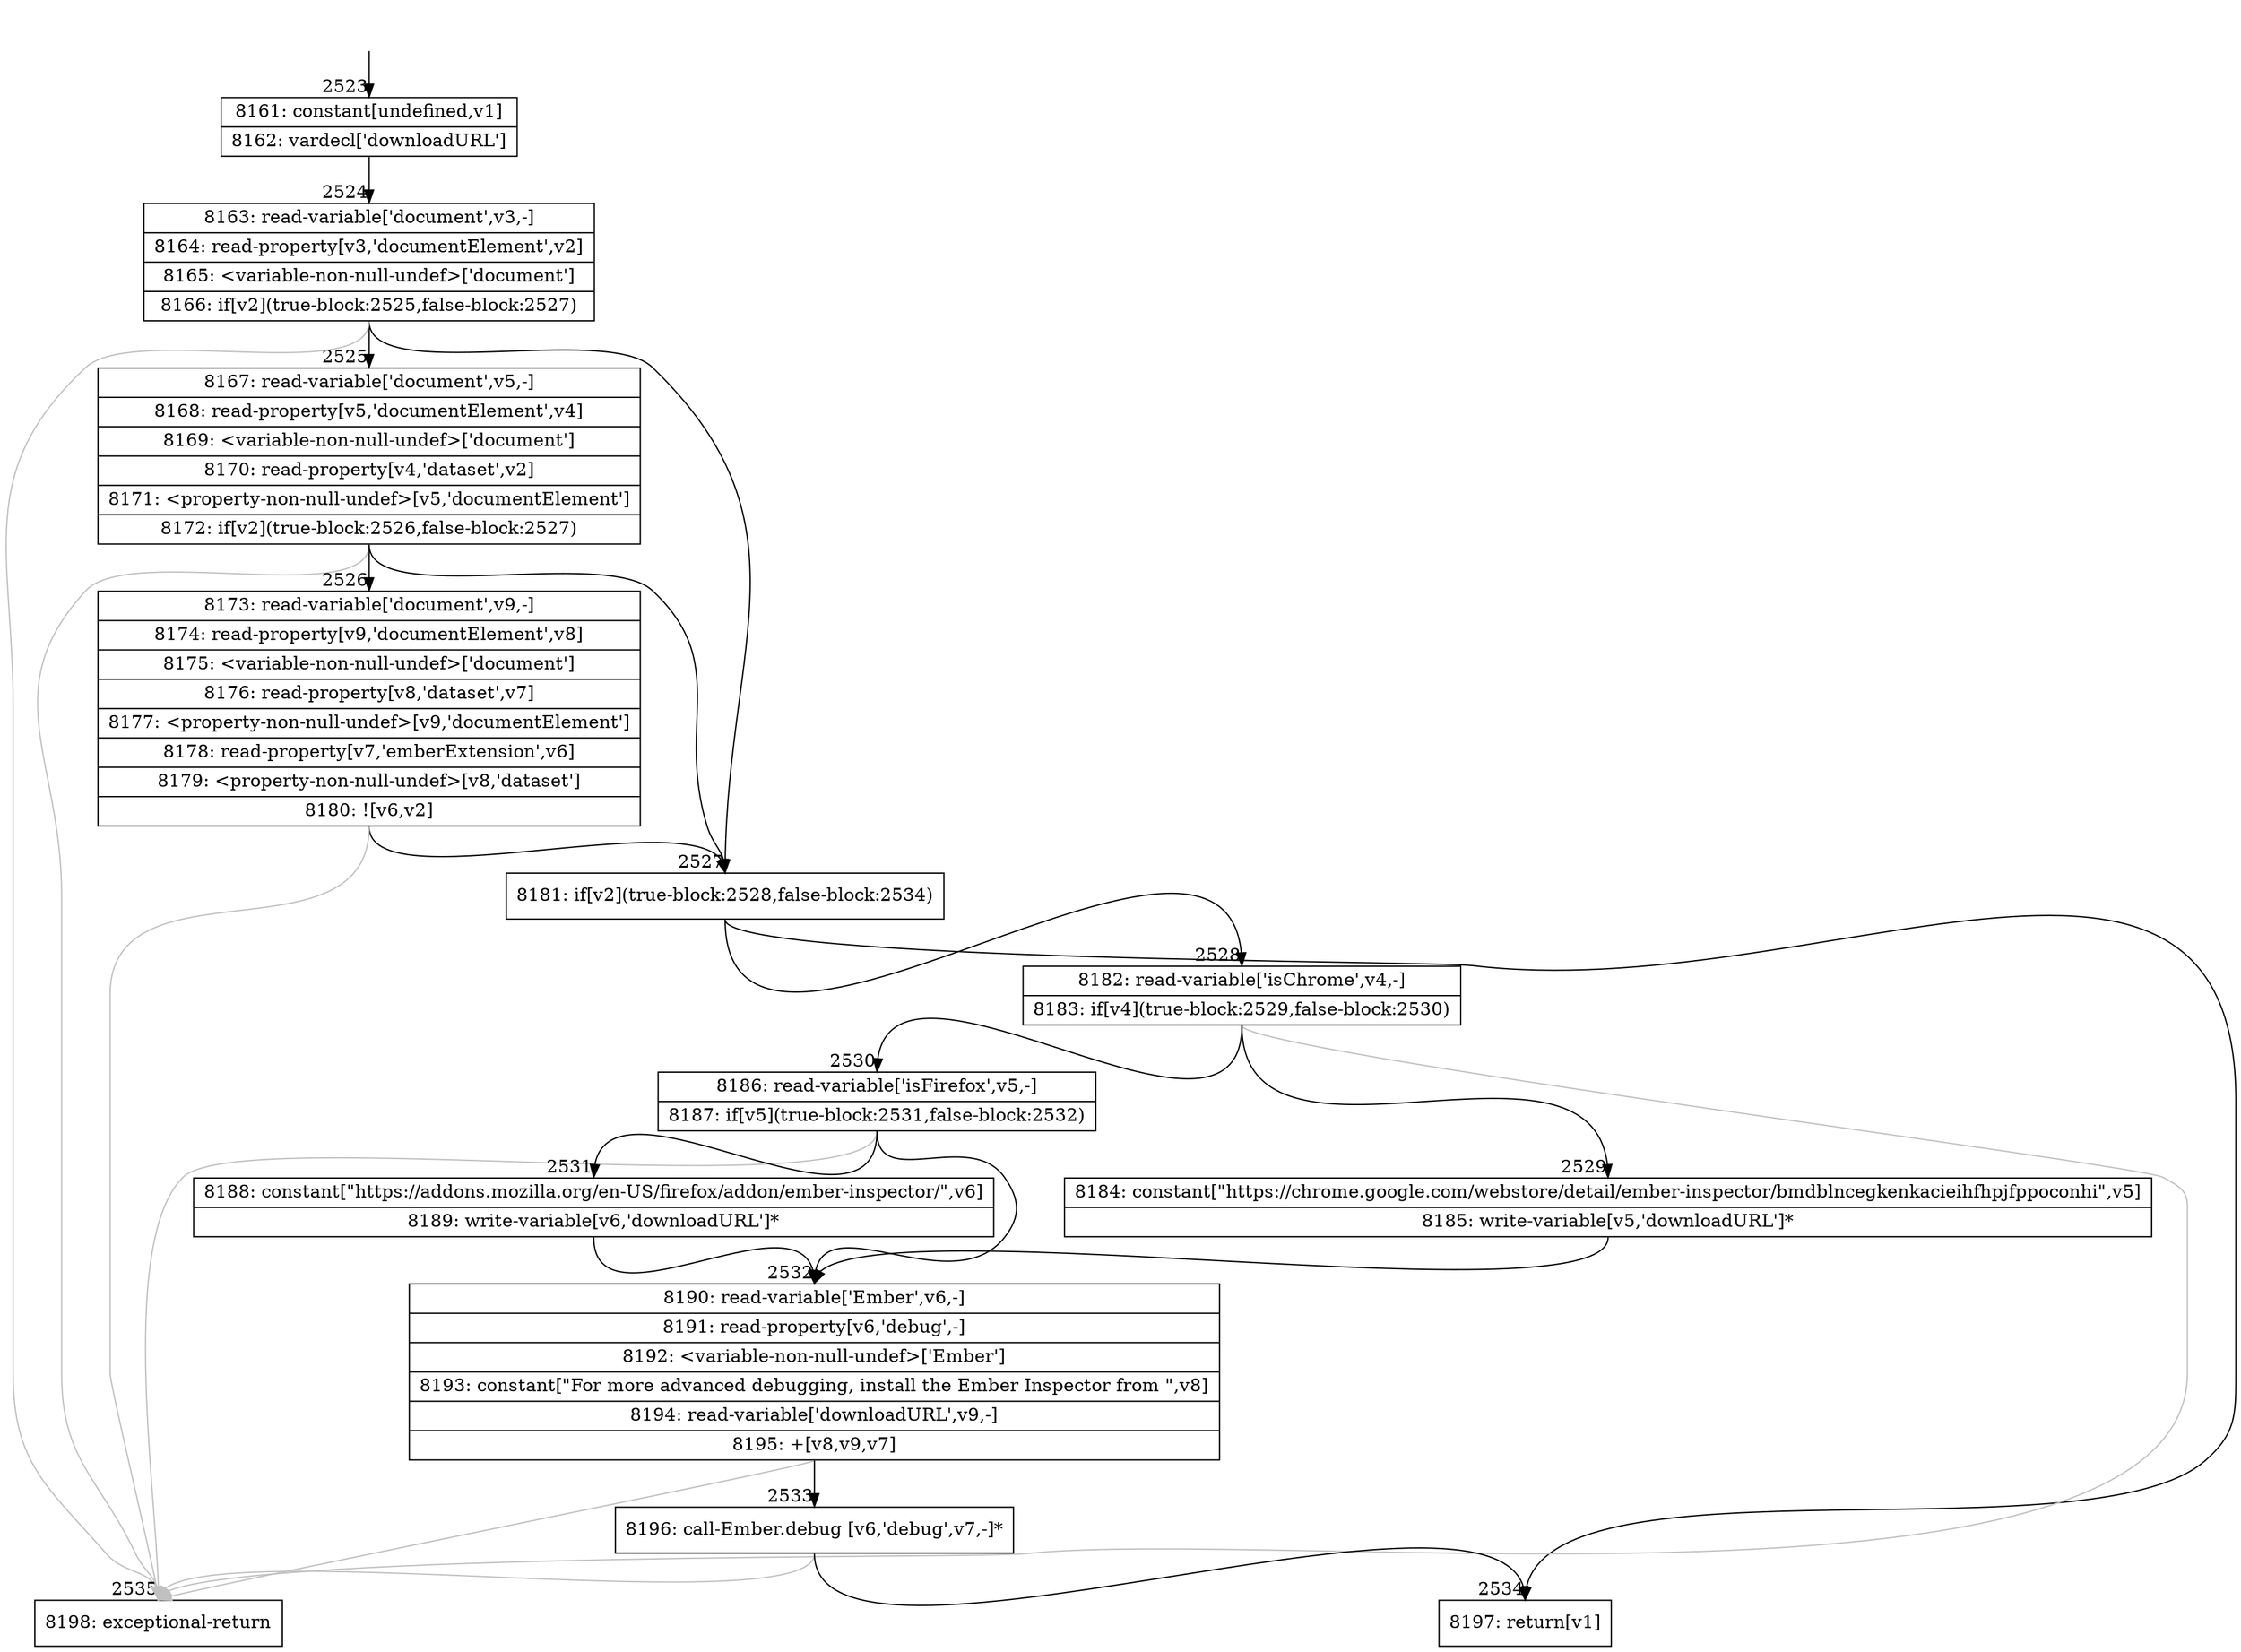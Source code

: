 digraph {
rankdir="TD"
BB_entry193[shape=none,label=""];
BB_entry193 -> BB2523 [tailport=s, headport=n, headlabel="    2523"]
BB2523 [shape=record label="{8161: constant[undefined,v1]|8162: vardecl['downloadURL']}" ] 
BB2523 -> BB2524 [tailport=s, headport=n, headlabel="      2524"]
BB2524 [shape=record label="{8163: read-variable['document',v3,-]|8164: read-property[v3,'documentElement',v2]|8165: \<variable-non-null-undef\>['document']|8166: if[v2](true-block:2525,false-block:2527)}" ] 
BB2524 -> BB2527 [tailport=s, headport=n, headlabel="      2527"]
BB2524 -> BB2525 [tailport=s, headport=n, headlabel="      2525"]
BB2524 -> BB2535 [tailport=s, headport=n, color=gray, headlabel="      2535"]
BB2525 [shape=record label="{8167: read-variable['document',v5,-]|8168: read-property[v5,'documentElement',v4]|8169: \<variable-non-null-undef\>['document']|8170: read-property[v4,'dataset',v2]|8171: \<property-non-null-undef\>[v5,'documentElement']|8172: if[v2](true-block:2526,false-block:2527)}" ] 
BB2525 -> BB2527 [tailport=s, headport=n]
BB2525 -> BB2526 [tailport=s, headport=n, headlabel="      2526"]
BB2525 -> BB2535 [tailport=s, headport=n, color=gray]
BB2526 [shape=record label="{8173: read-variable['document',v9,-]|8174: read-property[v9,'documentElement',v8]|8175: \<variable-non-null-undef\>['document']|8176: read-property[v8,'dataset',v7]|8177: \<property-non-null-undef\>[v9,'documentElement']|8178: read-property[v7,'emberExtension',v6]|8179: \<property-non-null-undef\>[v8,'dataset']|8180: ![v6,v2]}" ] 
BB2526 -> BB2527 [tailport=s, headport=n]
BB2526 -> BB2535 [tailport=s, headport=n, color=gray]
BB2527 [shape=record label="{8181: if[v2](true-block:2528,false-block:2534)}" ] 
BB2527 -> BB2528 [tailport=s, headport=n, headlabel="      2528"]
BB2527 -> BB2534 [tailport=s, headport=n, headlabel="      2534"]
BB2528 [shape=record label="{8182: read-variable['isChrome',v4,-]|8183: if[v4](true-block:2529,false-block:2530)}" ] 
BB2528 -> BB2529 [tailport=s, headport=n, headlabel="      2529"]
BB2528 -> BB2530 [tailport=s, headport=n, headlabel="      2530"]
BB2528 -> BB2535 [tailport=s, headport=n, color=gray]
BB2529 [shape=record label="{8184: constant[\"https://chrome.google.com/webstore/detail/ember-inspector/bmdblncegkenkacieihfhpjfppoconhi\",v5]|8185: write-variable[v5,'downloadURL']*}" ] 
BB2529 -> BB2532 [tailport=s, headport=n, headlabel="      2532"]
BB2530 [shape=record label="{8186: read-variable['isFirefox',v5,-]|8187: if[v5](true-block:2531,false-block:2532)}" ] 
BB2530 -> BB2531 [tailport=s, headport=n, headlabel="      2531"]
BB2530 -> BB2532 [tailport=s, headport=n]
BB2530 -> BB2535 [tailport=s, headport=n, color=gray]
BB2531 [shape=record label="{8188: constant[\"https://addons.mozilla.org/en-US/firefox/addon/ember-inspector/\",v6]|8189: write-variable[v6,'downloadURL']*}" ] 
BB2531 -> BB2532 [tailport=s, headport=n]
BB2532 [shape=record label="{8190: read-variable['Ember',v6,-]|8191: read-property[v6,'debug',-]|8192: \<variable-non-null-undef\>['Ember']|8193: constant[\"For more advanced debugging, install the Ember Inspector from \",v8]|8194: read-variable['downloadURL',v9,-]|8195: +[v8,v9,v7]}" ] 
BB2532 -> BB2533 [tailport=s, headport=n, headlabel="      2533"]
BB2532 -> BB2535 [tailport=s, headport=n, color=gray]
BB2533 [shape=record label="{8196: call-Ember.debug [v6,'debug',v7,-]*}" ] 
BB2533 -> BB2534 [tailport=s, headport=n]
BB2533 -> BB2535 [tailport=s, headport=n, color=gray]
BB2534 [shape=record label="{8197: return[v1]}" ] 
BB2535 [shape=record label="{8198: exceptional-return}" ] 
//#$~ 4135
}
